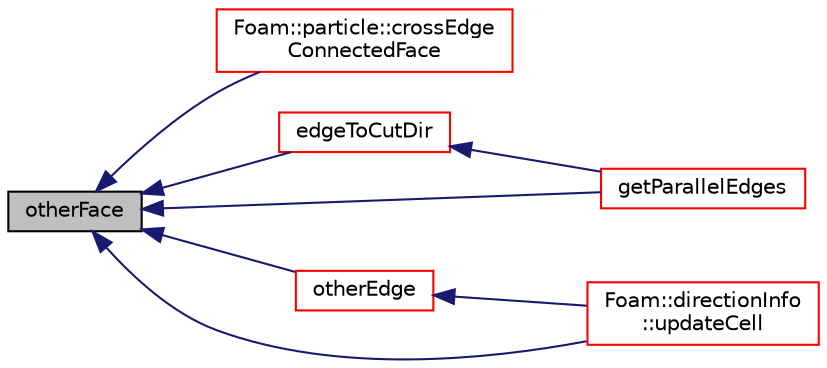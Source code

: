 digraph "otherFace"
{
  bgcolor="transparent";
  edge [fontname="Helvetica",fontsize="10",labelfontname="Helvetica",labelfontsize="10"];
  node [fontname="Helvetica",fontsize="10",shape=record];
  rankdir="LR";
  Node1 [label="otherFace",height=0.2,width=0.4,color="black", fillcolor="grey75", style="filled", fontcolor="black"];
  Node1 -> Node2 [dir="back",color="midnightblue",fontsize="10",style="solid",fontname="Helvetica"];
  Node2 [label="Foam::particle::crossEdge\lConnectedFace",height=0.2,width=0.4,color="red",URL="$a01780.html#ae442e1bec92480b4f50c527b934edddb",tooltip="Cross the from the given face across the given edge of the. "];
  Node1 -> Node3 [dir="back",color="midnightblue",fontsize="10",style="solid",fontname="Helvetica"];
  Node3 [label="edgeToCutDir",height=0.2,width=0.4,color="red",URL="$a10813.html#aaae026ffd1b269c8a220c6bb1bc95fa7",tooltip="Given edge on hex find all &#39;parallel&#39; (i.e. non-connected) "];
  Node3 -> Node4 [dir="back",color="midnightblue",fontsize="10",style="solid",fontname="Helvetica"];
  Node4 [label="getParallelEdges",height=0.2,width=0.4,color="red",URL="$a10813.html#ae148ab8affa9ff06dbc08eb830e20a41",tooltip="Given edge on hex find other &#39;parallel&#39;, non-connected edges. "];
  Node1 -> Node4 [dir="back",color="midnightblue",fontsize="10",style="solid",fontname="Helvetica"];
  Node1 -> Node5 [dir="back",color="midnightblue",fontsize="10",style="solid",fontname="Helvetica"];
  Node5 [label="otherEdge",height=0.2,width=0.4,color="red",URL="$a10813.html#ae03c08ba46f970c3b70bfdd6fccdf664",tooltip="Return label of other edge (out of candidates edgeLabels) "];
  Node5 -> Node6 [dir="back",color="midnightblue",fontsize="10",style="solid",fontname="Helvetica"];
  Node6 [label="Foam::directionInfo\l::updateCell",height=0.2,width=0.4,color="red",URL="$a00542.html#a590b938e5b9283bf1d9f095803dba398",tooltip="Influence of neighbouring face. "];
  Node1 -> Node6 [dir="back",color="midnightblue",fontsize="10",style="solid",fontname="Helvetica"];
}
